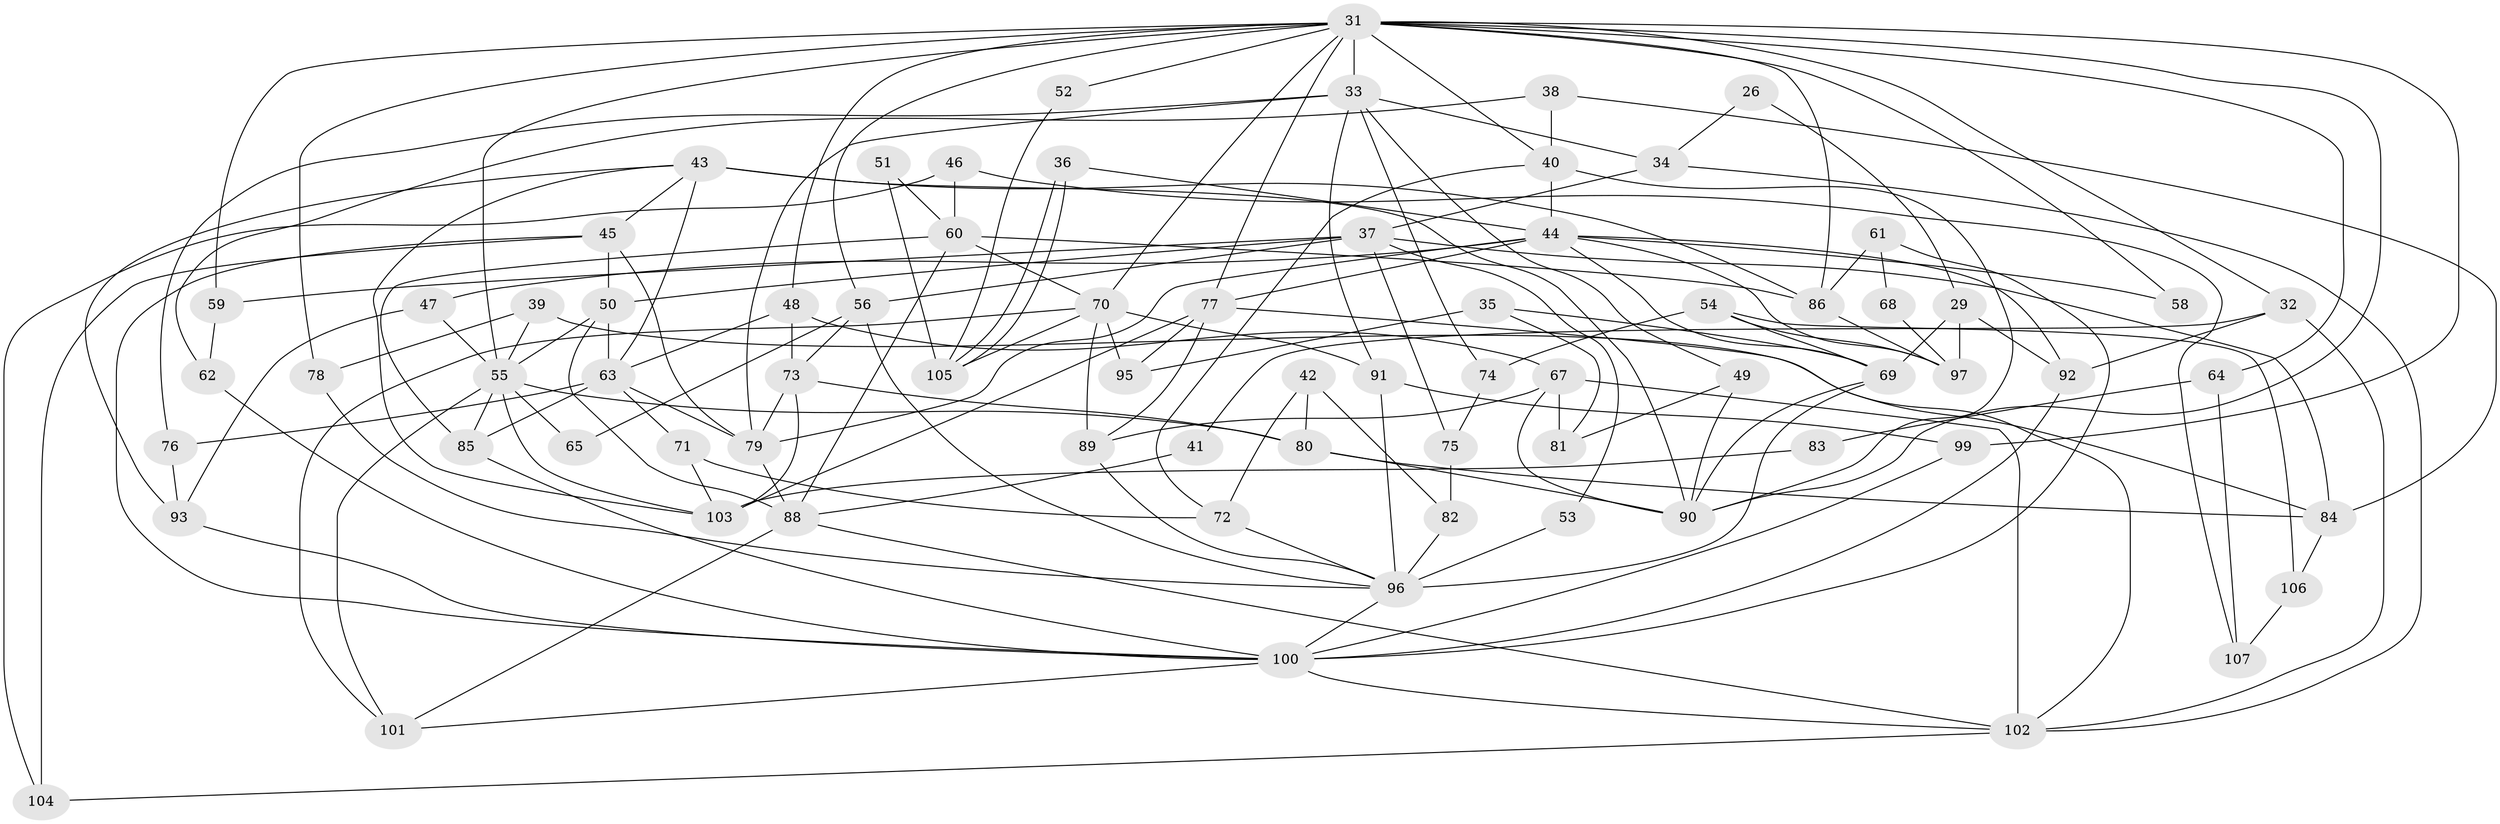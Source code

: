 // original degree distribution, {4: 0.27102803738317754, 2: 0.11214953271028037, 3: 0.3177570093457944, 5: 0.16822429906542055, 6: 0.06542056074766354, 7: 0.028037383177570093, 9: 0.009345794392523364, 8: 0.028037383177570093}
// Generated by graph-tools (version 1.1) at 2025/55/03/04/25 21:55:03]
// undirected, 74 vertices, 165 edges
graph export_dot {
graph [start="1"]
  node [color=gray90,style=filled];
  26;
  29;
  31 [super="+23+30"];
  32;
  33 [super="+3+14"];
  34;
  35;
  36;
  37 [super="+27"];
  38;
  39;
  40 [super="+6+7"];
  41;
  42;
  43 [super="+5"];
  44 [super="+19"];
  45;
  46;
  47;
  48;
  49;
  50;
  51;
  52;
  53;
  54 [super="+13"];
  55;
  56 [super="+8+10"];
  58;
  59;
  60;
  61;
  62;
  63 [super="+57"];
  64;
  65;
  67 [super="+16"];
  68;
  69;
  70 [super="+12"];
  71;
  72;
  73 [super="+28"];
  74;
  75;
  76;
  77 [super="+22+24"];
  78;
  79 [super="+18+21"];
  80;
  81 [super="+25"];
  82;
  83;
  84;
  85;
  86;
  88 [super="+11"];
  89;
  90 [super="+17"];
  91;
  92;
  93;
  95;
  96 [super="+66"];
  97 [super="+9"];
  99;
  100 [super="+87"];
  101;
  102 [super="+94"];
  103 [super="+98"];
  104;
  105;
  106;
  107;
  26 -- 29;
  26 -- 34;
  29 -- 92;
  29 -- 69;
  29 -- 97;
  31 -- 48;
  31 -- 55;
  31 -- 52;
  31 -- 99;
  31 -- 32;
  31 -- 64;
  31 -- 40 [weight=3];
  31 -- 86;
  31 -- 90;
  31 -- 33 [weight=2];
  31 -- 58;
  31 -- 70;
  31 -- 77 [weight=2];
  31 -- 78;
  31 -- 56;
  31 -- 59;
  32 -- 41;
  32 -- 92;
  32 -- 102;
  33 -- 34;
  33 -- 91;
  33 -- 76;
  33 -- 49;
  33 -- 74;
  33 -- 79;
  34 -- 102;
  34 -- 37;
  35 -- 95;
  35 -- 69;
  35 -- 81;
  36 -- 105;
  36 -- 105;
  36 -- 44;
  37 -- 84;
  37 -- 53;
  37 -- 59;
  37 -- 75;
  37 -- 56;
  37 -- 50;
  38 -- 62;
  38 -- 84;
  38 -- 40;
  39 -- 55;
  39 -- 78;
  39 -- 84;
  40 -- 44;
  40 -- 72;
  40 -- 90;
  41 -- 88;
  42 -- 72;
  42 -- 80;
  42 -- 82;
  43 -- 90;
  43 -- 45;
  43 -- 86;
  43 -- 103;
  43 -- 93;
  43 -- 63;
  44 -- 47 [weight=2];
  44 -- 58;
  44 -- 97;
  44 -- 69;
  44 -- 92;
  44 -- 79;
  44 -- 77;
  45 -- 50;
  45 -- 100;
  45 -- 104;
  45 -- 79;
  46 -- 60;
  46 -- 104;
  46 -- 107;
  47 -- 55;
  47 -- 93;
  48 -- 67;
  48 -- 63;
  48 -- 73;
  49 -- 90;
  49 -- 81;
  50 -- 55;
  50 -- 63;
  50 -- 88;
  51 -- 105;
  51 -- 60;
  52 -- 105;
  53 -- 96;
  54 -- 69 [weight=2];
  54 -- 97 [weight=2];
  54 -- 74;
  54 -- 106;
  55 -- 101;
  55 -- 65;
  55 -- 80;
  55 -- 85;
  55 -- 103;
  56 -- 96;
  56 -- 65;
  56 -- 73;
  59 -- 62;
  60 -- 85;
  60 -- 70 [weight=2];
  60 -- 86;
  60 -- 88;
  61 -- 86;
  61 -- 68;
  61 -- 100;
  62 -- 100;
  63 -- 71;
  63 -- 79 [weight=2];
  63 -- 85;
  63 -- 76 [weight=2];
  64 -- 107;
  64 -- 83;
  67 -- 102 [weight=2];
  67 -- 81;
  67 -- 89;
  67 -- 90;
  68 -- 97;
  69 -- 90;
  69 -- 96 [weight=2];
  70 -- 91;
  70 -- 95;
  70 -- 89;
  70 -- 101;
  70 -- 105;
  71 -- 72;
  71 -- 103;
  72 -- 96;
  73 -- 103;
  73 -- 79;
  73 -- 80;
  74 -- 75;
  75 -- 82;
  76 -- 93;
  77 -- 89;
  77 -- 102;
  77 -- 103 [weight=2];
  77 -- 95;
  78 -- 96;
  79 -- 88 [weight=2];
  80 -- 90;
  80 -- 84;
  82 -- 96;
  83 -- 103;
  84 -- 106;
  85 -- 100;
  86 -- 97;
  88 -- 102;
  88 -- 101;
  89 -- 96;
  91 -- 99;
  91 -- 96;
  92 -- 100;
  93 -- 100;
  96 -- 100 [weight=2];
  99 -- 100;
  100 -- 101;
  100 -- 102 [weight=2];
  102 -- 104;
  106 -- 107;
}

